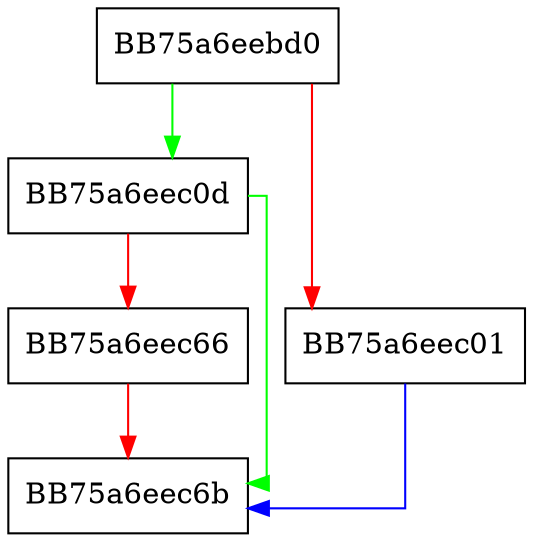 digraph UpdateSyncMonitoringFlags {
  node [shape="box"];
  graph [splines=ortho];
  BB75a6eebd0 -> BB75a6eec0d [color="green"];
  BB75a6eebd0 -> BB75a6eec01 [color="red"];
  BB75a6eec01 -> BB75a6eec6b [color="blue"];
  BB75a6eec0d -> BB75a6eec6b [color="green"];
  BB75a6eec0d -> BB75a6eec66 [color="red"];
  BB75a6eec66 -> BB75a6eec6b [color="red"];
}